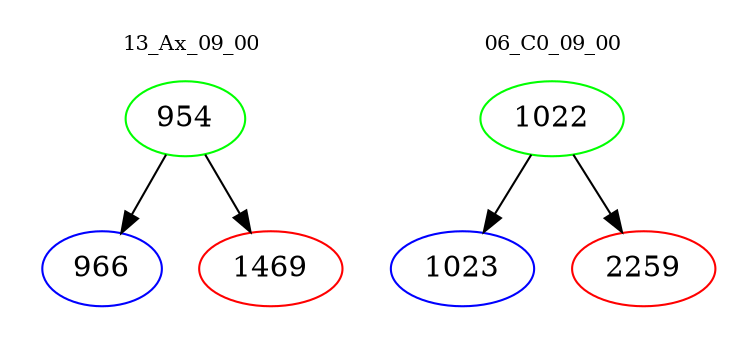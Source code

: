 digraph{
subgraph cluster_0 {
color = white
label = "13_Ax_09_00";
fontsize=10;
T0_954 [label="954", color="green"]
T0_954 -> T0_966 [color="black"]
T0_966 [label="966", color="blue"]
T0_954 -> T0_1469 [color="black"]
T0_1469 [label="1469", color="red"]
}
subgraph cluster_1 {
color = white
label = "06_C0_09_00";
fontsize=10;
T1_1022 [label="1022", color="green"]
T1_1022 -> T1_1023 [color="black"]
T1_1023 [label="1023", color="blue"]
T1_1022 -> T1_2259 [color="black"]
T1_2259 [label="2259", color="red"]
}
}
